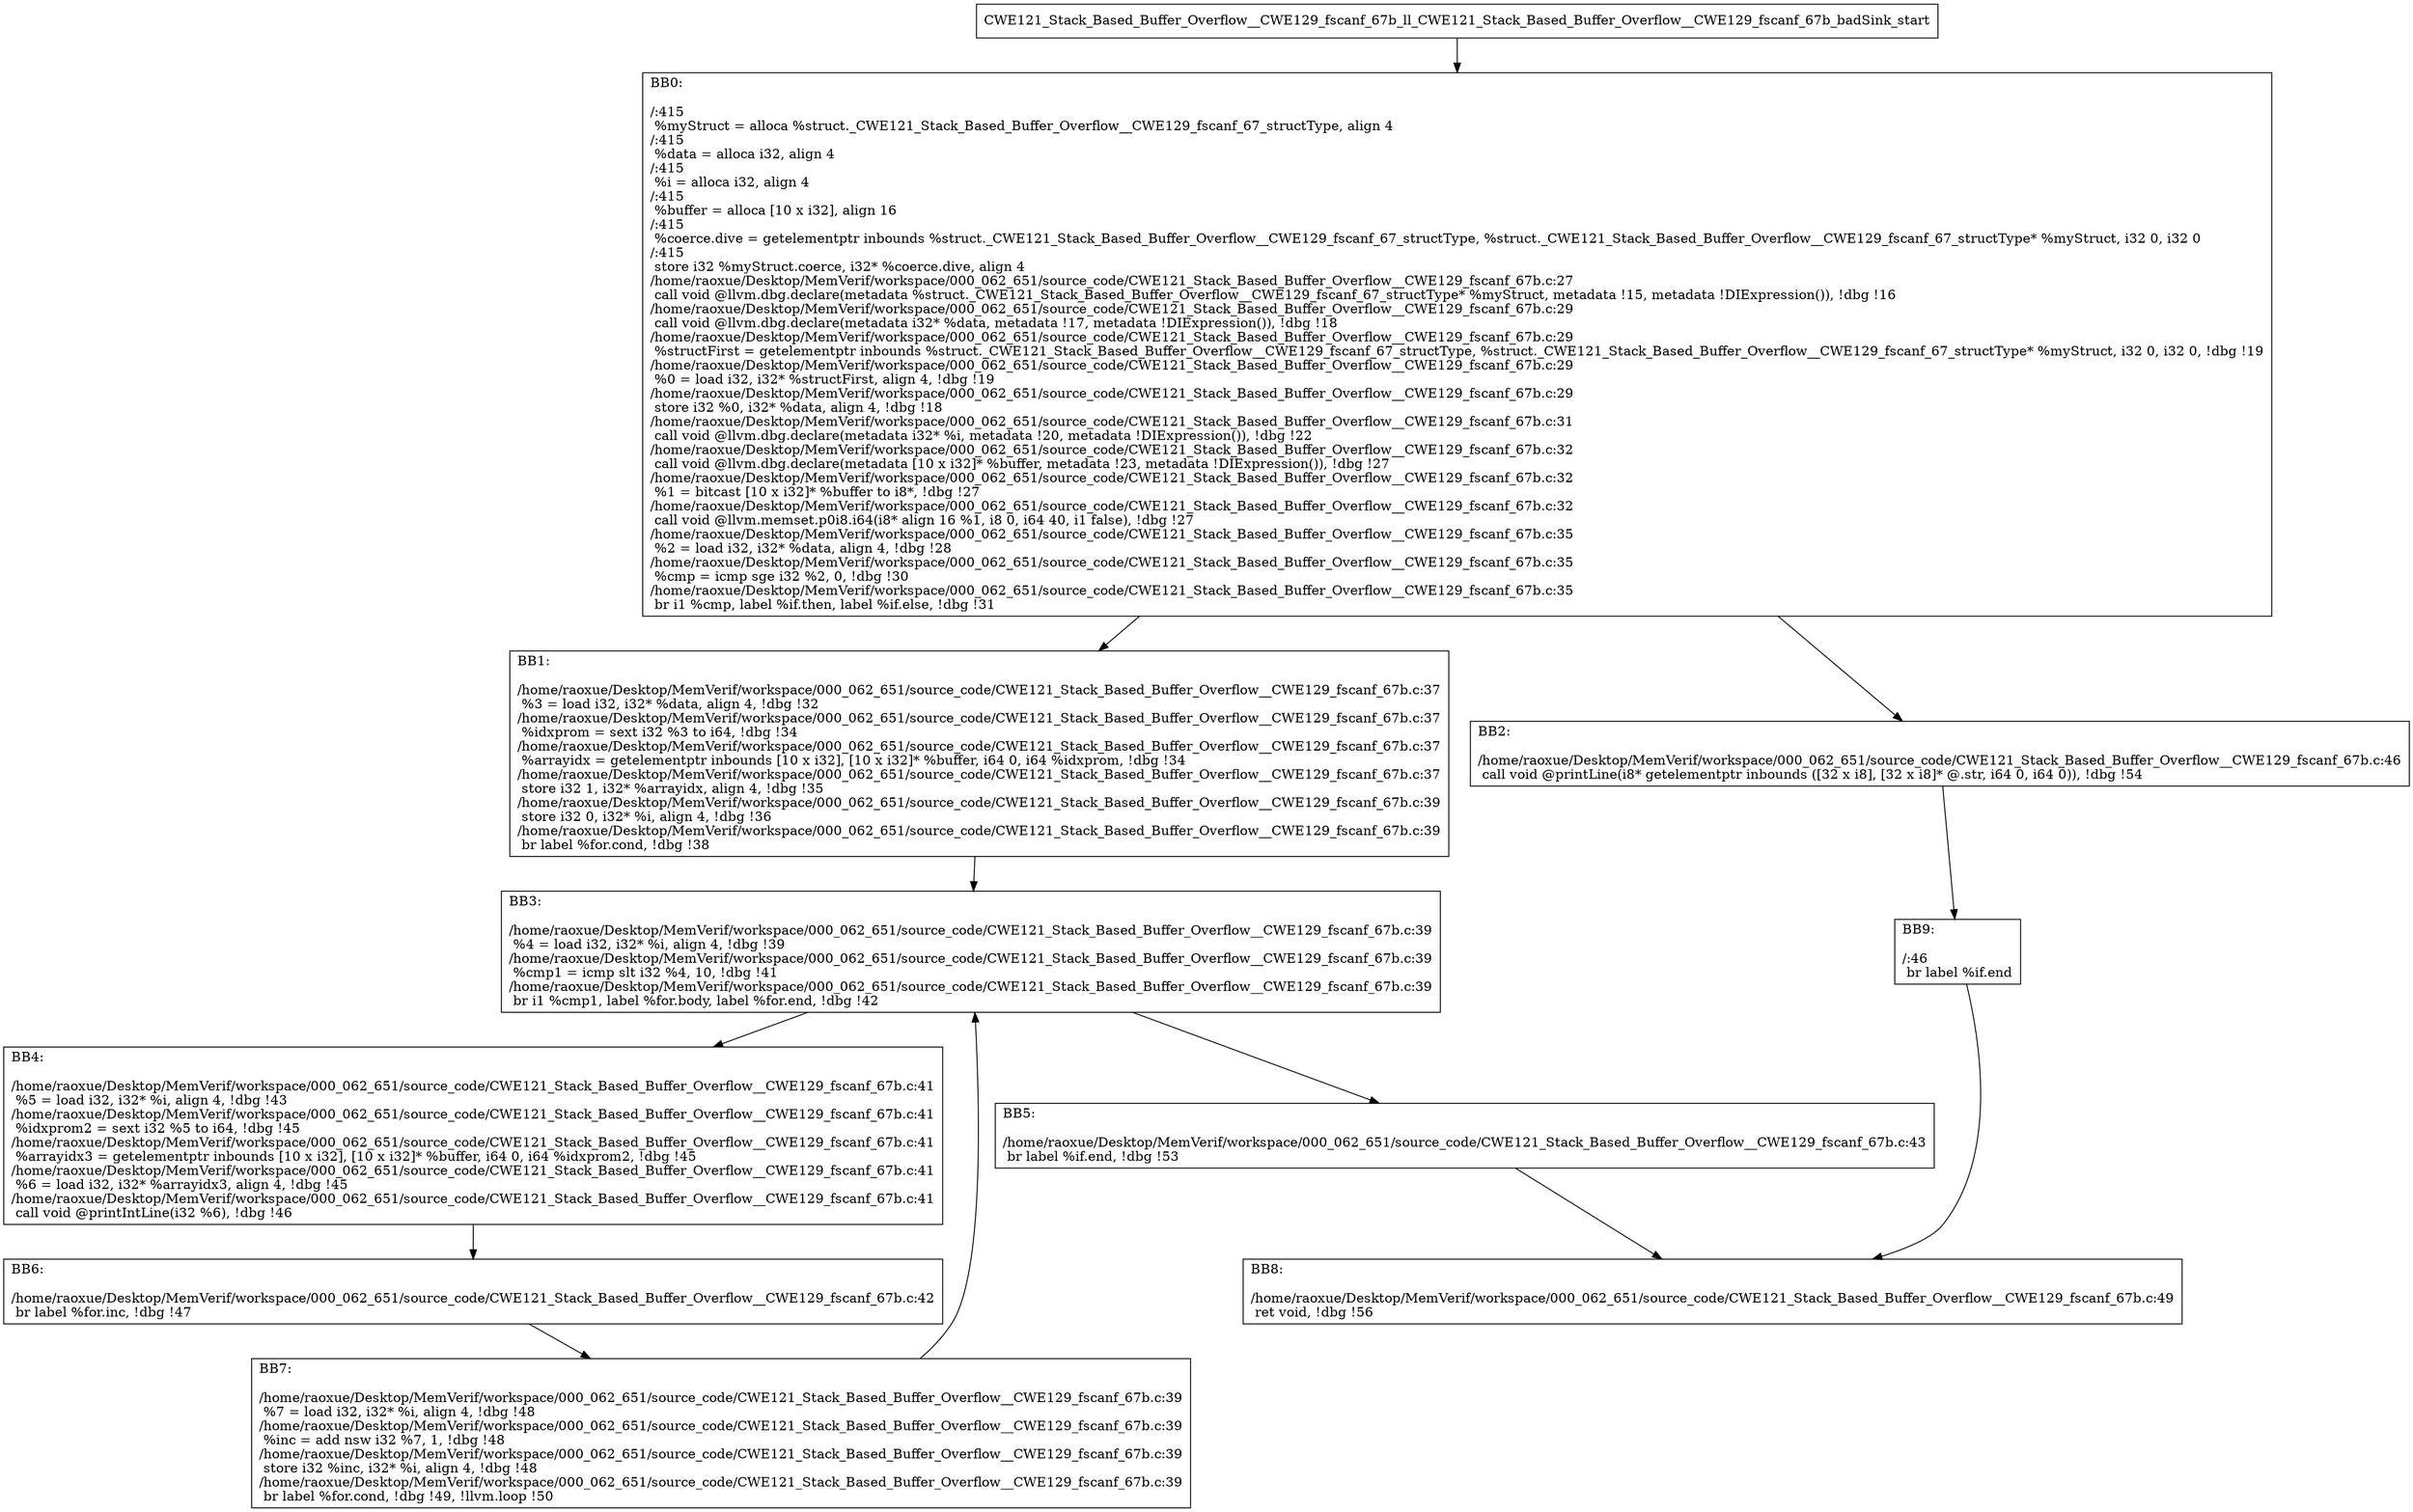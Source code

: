 digraph "CFG for'CWE121_Stack_Based_Buffer_Overflow__CWE129_fscanf_67b_ll_CWE121_Stack_Based_Buffer_Overflow__CWE129_fscanf_67b_badSink' function" {
	BBCWE121_Stack_Based_Buffer_Overflow__CWE129_fscanf_67b_ll_CWE121_Stack_Based_Buffer_Overflow__CWE129_fscanf_67b_badSink_start[shape=record,label="{CWE121_Stack_Based_Buffer_Overflow__CWE129_fscanf_67b_ll_CWE121_Stack_Based_Buffer_Overflow__CWE129_fscanf_67b_badSink_start}"];
	BBCWE121_Stack_Based_Buffer_Overflow__CWE129_fscanf_67b_ll_CWE121_Stack_Based_Buffer_Overflow__CWE129_fscanf_67b_badSink_start-> CWE121_Stack_Based_Buffer_Overflow__CWE129_fscanf_67b_ll_CWE121_Stack_Based_Buffer_Overflow__CWE129_fscanf_67b_badSinkBB0;
	CWE121_Stack_Based_Buffer_Overflow__CWE129_fscanf_67b_ll_CWE121_Stack_Based_Buffer_Overflow__CWE129_fscanf_67b_badSinkBB0 [shape=record, label="{BB0:\l\l/:415\l
  %myStruct = alloca %struct._CWE121_Stack_Based_Buffer_Overflow__CWE129_fscanf_67_structType, align 4\l
/:415\l
  %data = alloca i32, align 4\l
/:415\l
  %i = alloca i32, align 4\l
/:415\l
  %buffer = alloca [10 x i32], align 16\l
/:415\l
  %coerce.dive = getelementptr inbounds %struct._CWE121_Stack_Based_Buffer_Overflow__CWE129_fscanf_67_structType, %struct._CWE121_Stack_Based_Buffer_Overflow__CWE129_fscanf_67_structType* %myStruct, i32 0, i32 0\l
/:415\l
  store i32 %myStruct.coerce, i32* %coerce.dive, align 4\l
/home/raoxue/Desktop/MemVerif/workspace/000_062_651/source_code/CWE121_Stack_Based_Buffer_Overflow__CWE129_fscanf_67b.c:27\l
  call void @llvm.dbg.declare(metadata %struct._CWE121_Stack_Based_Buffer_Overflow__CWE129_fscanf_67_structType* %myStruct, metadata !15, metadata !DIExpression()), !dbg !16\l
/home/raoxue/Desktop/MemVerif/workspace/000_062_651/source_code/CWE121_Stack_Based_Buffer_Overflow__CWE129_fscanf_67b.c:29\l
  call void @llvm.dbg.declare(metadata i32* %data, metadata !17, metadata !DIExpression()), !dbg !18\l
/home/raoxue/Desktop/MemVerif/workspace/000_062_651/source_code/CWE121_Stack_Based_Buffer_Overflow__CWE129_fscanf_67b.c:29\l
  %structFirst = getelementptr inbounds %struct._CWE121_Stack_Based_Buffer_Overflow__CWE129_fscanf_67_structType, %struct._CWE121_Stack_Based_Buffer_Overflow__CWE129_fscanf_67_structType* %myStruct, i32 0, i32 0, !dbg !19\l
/home/raoxue/Desktop/MemVerif/workspace/000_062_651/source_code/CWE121_Stack_Based_Buffer_Overflow__CWE129_fscanf_67b.c:29\l
  %0 = load i32, i32* %structFirst, align 4, !dbg !19\l
/home/raoxue/Desktop/MemVerif/workspace/000_062_651/source_code/CWE121_Stack_Based_Buffer_Overflow__CWE129_fscanf_67b.c:29\l
  store i32 %0, i32* %data, align 4, !dbg !18\l
/home/raoxue/Desktop/MemVerif/workspace/000_062_651/source_code/CWE121_Stack_Based_Buffer_Overflow__CWE129_fscanf_67b.c:31\l
  call void @llvm.dbg.declare(metadata i32* %i, metadata !20, metadata !DIExpression()), !dbg !22\l
/home/raoxue/Desktop/MemVerif/workspace/000_062_651/source_code/CWE121_Stack_Based_Buffer_Overflow__CWE129_fscanf_67b.c:32\l
  call void @llvm.dbg.declare(metadata [10 x i32]* %buffer, metadata !23, metadata !DIExpression()), !dbg !27\l
/home/raoxue/Desktop/MemVerif/workspace/000_062_651/source_code/CWE121_Stack_Based_Buffer_Overflow__CWE129_fscanf_67b.c:32\l
  %1 = bitcast [10 x i32]* %buffer to i8*, !dbg !27\l
/home/raoxue/Desktop/MemVerif/workspace/000_062_651/source_code/CWE121_Stack_Based_Buffer_Overflow__CWE129_fscanf_67b.c:32\l
  call void @llvm.memset.p0i8.i64(i8* align 16 %1, i8 0, i64 40, i1 false), !dbg !27\l
/home/raoxue/Desktop/MemVerif/workspace/000_062_651/source_code/CWE121_Stack_Based_Buffer_Overflow__CWE129_fscanf_67b.c:35\l
  %2 = load i32, i32* %data, align 4, !dbg !28\l
/home/raoxue/Desktop/MemVerif/workspace/000_062_651/source_code/CWE121_Stack_Based_Buffer_Overflow__CWE129_fscanf_67b.c:35\l
  %cmp = icmp sge i32 %2, 0, !dbg !30\l
/home/raoxue/Desktop/MemVerif/workspace/000_062_651/source_code/CWE121_Stack_Based_Buffer_Overflow__CWE129_fscanf_67b.c:35\l
  br i1 %cmp, label %if.then, label %if.else, !dbg !31\l
}"];
	CWE121_Stack_Based_Buffer_Overflow__CWE129_fscanf_67b_ll_CWE121_Stack_Based_Buffer_Overflow__CWE129_fscanf_67b_badSinkBB0-> CWE121_Stack_Based_Buffer_Overflow__CWE129_fscanf_67b_ll_CWE121_Stack_Based_Buffer_Overflow__CWE129_fscanf_67b_badSinkBB1;
	CWE121_Stack_Based_Buffer_Overflow__CWE129_fscanf_67b_ll_CWE121_Stack_Based_Buffer_Overflow__CWE129_fscanf_67b_badSinkBB0-> CWE121_Stack_Based_Buffer_Overflow__CWE129_fscanf_67b_ll_CWE121_Stack_Based_Buffer_Overflow__CWE129_fscanf_67b_badSinkBB2;
	CWE121_Stack_Based_Buffer_Overflow__CWE129_fscanf_67b_ll_CWE121_Stack_Based_Buffer_Overflow__CWE129_fscanf_67b_badSinkBB1 [shape=record, label="{BB1:\l\l/home/raoxue/Desktop/MemVerif/workspace/000_062_651/source_code/CWE121_Stack_Based_Buffer_Overflow__CWE129_fscanf_67b.c:37\l
  %3 = load i32, i32* %data, align 4, !dbg !32\l
/home/raoxue/Desktop/MemVerif/workspace/000_062_651/source_code/CWE121_Stack_Based_Buffer_Overflow__CWE129_fscanf_67b.c:37\l
  %idxprom = sext i32 %3 to i64, !dbg !34\l
/home/raoxue/Desktop/MemVerif/workspace/000_062_651/source_code/CWE121_Stack_Based_Buffer_Overflow__CWE129_fscanf_67b.c:37\l
  %arrayidx = getelementptr inbounds [10 x i32], [10 x i32]* %buffer, i64 0, i64 %idxprom, !dbg !34\l
/home/raoxue/Desktop/MemVerif/workspace/000_062_651/source_code/CWE121_Stack_Based_Buffer_Overflow__CWE129_fscanf_67b.c:37\l
  store i32 1, i32* %arrayidx, align 4, !dbg !35\l
/home/raoxue/Desktop/MemVerif/workspace/000_062_651/source_code/CWE121_Stack_Based_Buffer_Overflow__CWE129_fscanf_67b.c:39\l
  store i32 0, i32* %i, align 4, !dbg !36\l
/home/raoxue/Desktop/MemVerif/workspace/000_062_651/source_code/CWE121_Stack_Based_Buffer_Overflow__CWE129_fscanf_67b.c:39\l
  br label %for.cond, !dbg !38\l
}"];
	CWE121_Stack_Based_Buffer_Overflow__CWE129_fscanf_67b_ll_CWE121_Stack_Based_Buffer_Overflow__CWE129_fscanf_67b_badSinkBB1-> CWE121_Stack_Based_Buffer_Overflow__CWE129_fscanf_67b_ll_CWE121_Stack_Based_Buffer_Overflow__CWE129_fscanf_67b_badSinkBB3;
	CWE121_Stack_Based_Buffer_Overflow__CWE129_fscanf_67b_ll_CWE121_Stack_Based_Buffer_Overflow__CWE129_fscanf_67b_badSinkBB3 [shape=record, label="{BB3:\l\l/home/raoxue/Desktop/MemVerif/workspace/000_062_651/source_code/CWE121_Stack_Based_Buffer_Overflow__CWE129_fscanf_67b.c:39\l
  %4 = load i32, i32* %i, align 4, !dbg !39\l
/home/raoxue/Desktop/MemVerif/workspace/000_062_651/source_code/CWE121_Stack_Based_Buffer_Overflow__CWE129_fscanf_67b.c:39\l
  %cmp1 = icmp slt i32 %4, 10, !dbg !41\l
/home/raoxue/Desktop/MemVerif/workspace/000_062_651/source_code/CWE121_Stack_Based_Buffer_Overflow__CWE129_fscanf_67b.c:39\l
  br i1 %cmp1, label %for.body, label %for.end, !dbg !42\l
}"];
	CWE121_Stack_Based_Buffer_Overflow__CWE129_fscanf_67b_ll_CWE121_Stack_Based_Buffer_Overflow__CWE129_fscanf_67b_badSinkBB3-> CWE121_Stack_Based_Buffer_Overflow__CWE129_fscanf_67b_ll_CWE121_Stack_Based_Buffer_Overflow__CWE129_fscanf_67b_badSinkBB4;
	CWE121_Stack_Based_Buffer_Overflow__CWE129_fscanf_67b_ll_CWE121_Stack_Based_Buffer_Overflow__CWE129_fscanf_67b_badSinkBB3-> CWE121_Stack_Based_Buffer_Overflow__CWE129_fscanf_67b_ll_CWE121_Stack_Based_Buffer_Overflow__CWE129_fscanf_67b_badSinkBB5;
	CWE121_Stack_Based_Buffer_Overflow__CWE129_fscanf_67b_ll_CWE121_Stack_Based_Buffer_Overflow__CWE129_fscanf_67b_badSinkBB4 [shape=record, label="{BB4:\l\l/home/raoxue/Desktop/MemVerif/workspace/000_062_651/source_code/CWE121_Stack_Based_Buffer_Overflow__CWE129_fscanf_67b.c:41\l
  %5 = load i32, i32* %i, align 4, !dbg !43\l
/home/raoxue/Desktop/MemVerif/workspace/000_062_651/source_code/CWE121_Stack_Based_Buffer_Overflow__CWE129_fscanf_67b.c:41\l
  %idxprom2 = sext i32 %5 to i64, !dbg !45\l
/home/raoxue/Desktop/MemVerif/workspace/000_062_651/source_code/CWE121_Stack_Based_Buffer_Overflow__CWE129_fscanf_67b.c:41\l
  %arrayidx3 = getelementptr inbounds [10 x i32], [10 x i32]* %buffer, i64 0, i64 %idxprom2, !dbg !45\l
/home/raoxue/Desktop/MemVerif/workspace/000_062_651/source_code/CWE121_Stack_Based_Buffer_Overflow__CWE129_fscanf_67b.c:41\l
  %6 = load i32, i32* %arrayidx3, align 4, !dbg !45\l
/home/raoxue/Desktop/MemVerif/workspace/000_062_651/source_code/CWE121_Stack_Based_Buffer_Overflow__CWE129_fscanf_67b.c:41\l
  call void @printIntLine(i32 %6), !dbg !46\l
}"];
	CWE121_Stack_Based_Buffer_Overflow__CWE129_fscanf_67b_ll_CWE121_Stack_Based_Buffer_Overflow__CWE129_fscanf_67b_badSinkBB4-> CWE121_Stack_Based_Buffer_Overflow__CWE129_fscanf_67b_ll_CWE121_Stack_Based_Buffer_Overflow__CWE129_fscanf_67b_badSinkBB6;
	CWE121_Stack_Based_Buffer_Overflow__CWE129_fscanf_67b_ll_CWE121_Stack_Based_Buffer_Overflow__CWE129_fscanf_67b_badSinkBB6 [shape=record, label="{BB6:\l\l/home/raoxue/Desktop/MemVerif/workspace/000_062_651/source_code/CWE121_Stack_Based_Buffer_Overflow__CWE129_fscanf_67b.c:42\l
  br label %for.inc, !dbg !47\l
}"];
	CWE121_Stack_Based_Buffer_Overflow__CWE129_fscanf_67b_ll_CWE121_Stack_Based_Buffer_Overflow__CWE129_fscanf_67b_badSinkBB6-> CWE121_Stack_Based_Buffer_Overflow__CWE129_fscanf_67b_ll_CWE121_Stack_Based_Buffer_Overflow__CWE129_fscanf_67b_badSinkBB7;
	CWE121_Stack_Based_Buffer_Overflow__CWE129_fscanf_67b_ll_CWE121_Stack_Based_Buffer_Overflow__CWE129_fscanf_67b_badSinkBB7 [shape=record, label="{BB7:\l\l/home/raoxue/Desktop/MemVerif/workspace/000_062_651/source_code/CWE121_Stack_Based_Buffer_Overflow__CWE129_fscanf_67b.c:39\l
  %7 = load i32, i32* %i, align 4, !dbg !48\l
/home/raoxue/Desktop/MemVerif/workspace/000_062_651/source_code/CWE121_Stack_Based_Buffer_Overflow__CWE129_fscanf_67b.c:39\l
  %inc = add nsw i32 %7, 1, !dbg !48\l
/home/raoxue/Desktop/MemVerif/workspace/000_062_651/source_code/CWE121_Stack_Based_Buffer_Overflow__CWE129_fscanf_67b.c:39\l
  store i32 %inc, i32* %i, align 4, !dbg !48\l
/home/raoxue/Desktop/MemVerif/workspace/000_062_651/source_code/CWE121_Stack_Based_Buffer_Overflow__CWE129_fscanf_67b.c:39\l
  br label %for.cond, !dbg !49, !llvm.loop !50\l
}"];
	CWE121_Stack_Based_Buffer_Overflow__CWE129_fscanf_67b_ll_CWE121_Stack_Based_Buffer_Overflow__CWE129_fscanf_67b_badSinkBB7-> CWE121_Stack_Based_Buffer_Overflow__CWE129_fscanf_67b_ll_CWE121_Stack_Based_Buffer_Overflow__CWE129_fscanf_67b_badSinkBB3;
	CWE121_Stack_Based_Buffer_Overflow__CWE129_fscanf_67b_ll_CWE121_Stack_Based_Buffer_Overflow__CWE129_fscanf_67b_badSinkBB5 [shape=record, label="{BB5:\l\l/home/raoxue/Desktop/MemVerif/workspace/000_062_651/source_code/CWE121_Stack_Based_Buffer_Overflow__CWE129_fscanf_67b.c:43\l
  br label %if.end, !dbg !53\l
}"];
	CWE121_Stack_Based_Buffer_Overflow__CWE129_fscanf_67b_ll_CWE121_Stack_Based_Buffer_Overflow__CWE129_fscanf_67b_badSinkBB5-> CWE121_Stack_Based_Buffer_Overflow__CWE129_fscanf_67b_ll_CWE121_Stack_Based_Buffer_Overflow__CWE129_fscanf_67b_badSinkBB8;
	CWE121_Stack_Based_Buffer_Overflow__CWE129_fscanf_67b_ll_CWE121_Stack_Based_Buffer_Overflow__CWE129_fscanf_67b_badSinkBB2 [shape=record, label="{BB2:\l\l/home/raoxue/Desktop/MemVerif/workspace/000_062_651/source_code/CWE121_Stack_Based_Buffer_Overflow__CWE129_fscanf_67b.c:46\l
  call void @printLine(i8* getelementptr inbounds ([32 x i8], [32 x i8]* @.str, i64 0, i64 0)), !dbg !54\l
}"];
	CWE121_Stack_Based_Buffer_Overflow__CWE129_fscanf_67b_ll_CWE121_Stack_Based_Buffer_Overflow__CWE129_fscanf_67b_badSinkBB2-> CWE121_Stack_Based_Buffer_Overflow__CWE129_fscanf_67b_ll_CWE121_Stack_Based_Buffer_Overflow__CWE129_fscanf_67b_badSinkBB9;
	CWE121_Stack_Based_Buffer_Overflow__CWE129_fscanf_67b_ll_CWE121_Stack_Based_Buffer_Overflow__CWE129_fscanf_67b_badSinkBB9 [shape=record, label="{BB9:\l\l/:46\l
  br label %if.end\l
}"];
	CWE121_Stack_Based_Buffer_Overflow__CWE129_fscanf_67b_ll_CWE121_Stack_Based_Buffer_Overflow__CWE129_fscanf_67b_badSinkBB9-> CWE121_Stack_Based_Buffer_Overflow__CWE129_fscanf_67b_ll_CWE121_Stack_Based_Buffer_Overflow__CWE129_fscanf_67b_badSinkBB8;
	CWE121_Stack_Based_Buffer_Overflow__CWE129_fscanf_67b_ll_CWE121_Stack_Based_Buffer_Overflow__CWE129_fscanf_67b_badSinkBB8 [shape=record, label="{BB8:\l\l/home/raoxue/Desktop/MemVerif/workspace/000_062_651/source_code/CWE121_Stack_Based_Buffer_Overflow__CWE129_fscanf_67b.c:49\l
  ret void, !dbg !56\l
}"];
}
